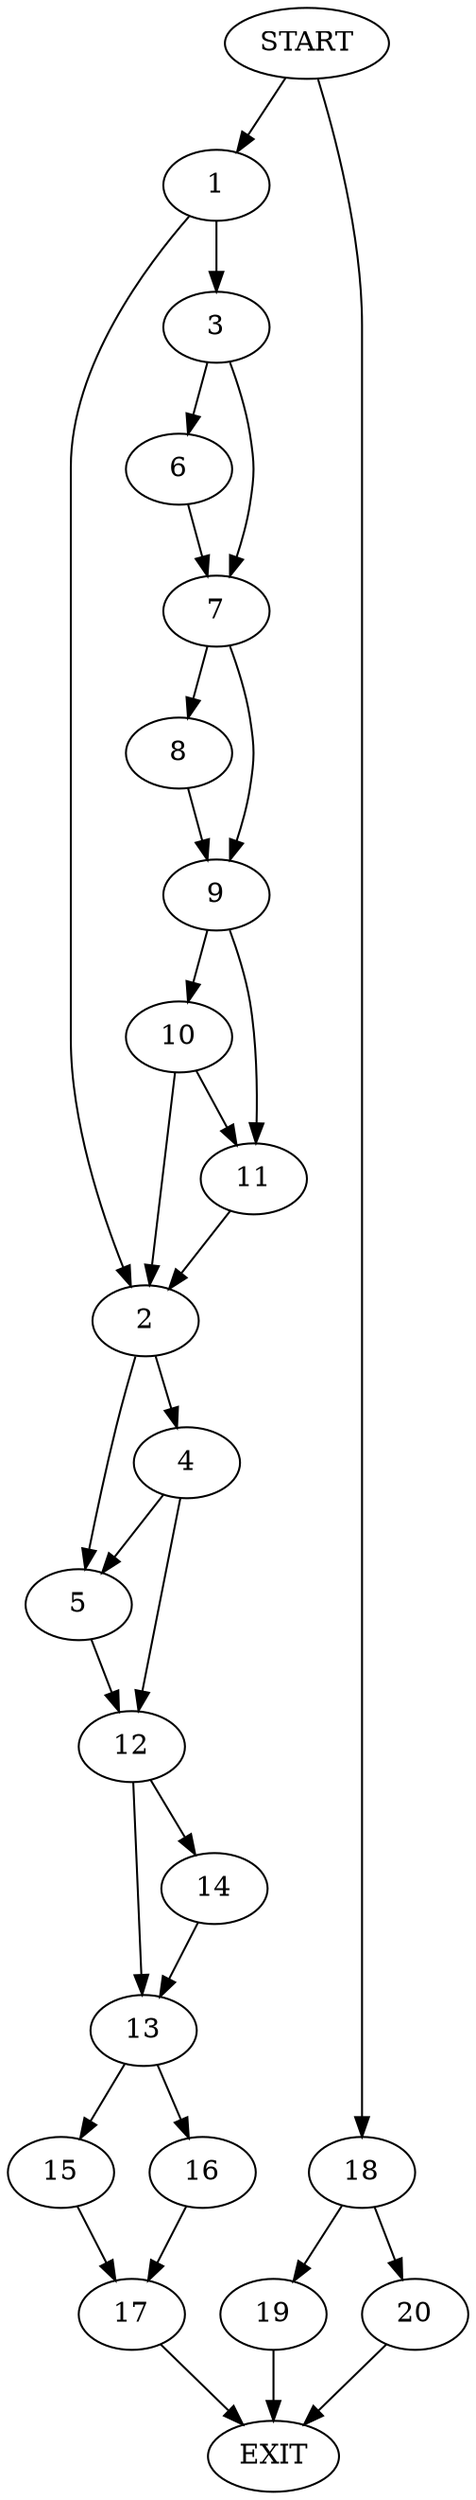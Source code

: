 digraph {
0 [label="START"]
21 [label="EXIT"]
0 -> 1
1 -> 2
1 -> 3
2 -> 4
2 -> 5
3 -> 6
3 -> 7
6 -> 7
7 -> 8
7 -> 9
9 -> 10
9 -> 11
8 -> 9
11 -> 2
10 -> 2
10 -> 11
5 -> 12
4 -> 12
4 -> 5
12 -> 13
12 -> 14
14 -> 13
13 -> 15
13 -> 16
15 -> 17
16 -> 17
0 -> 18
18 -> 19
18 -> 20
20 -> 21
19 -> 21
17 -> 21
}
